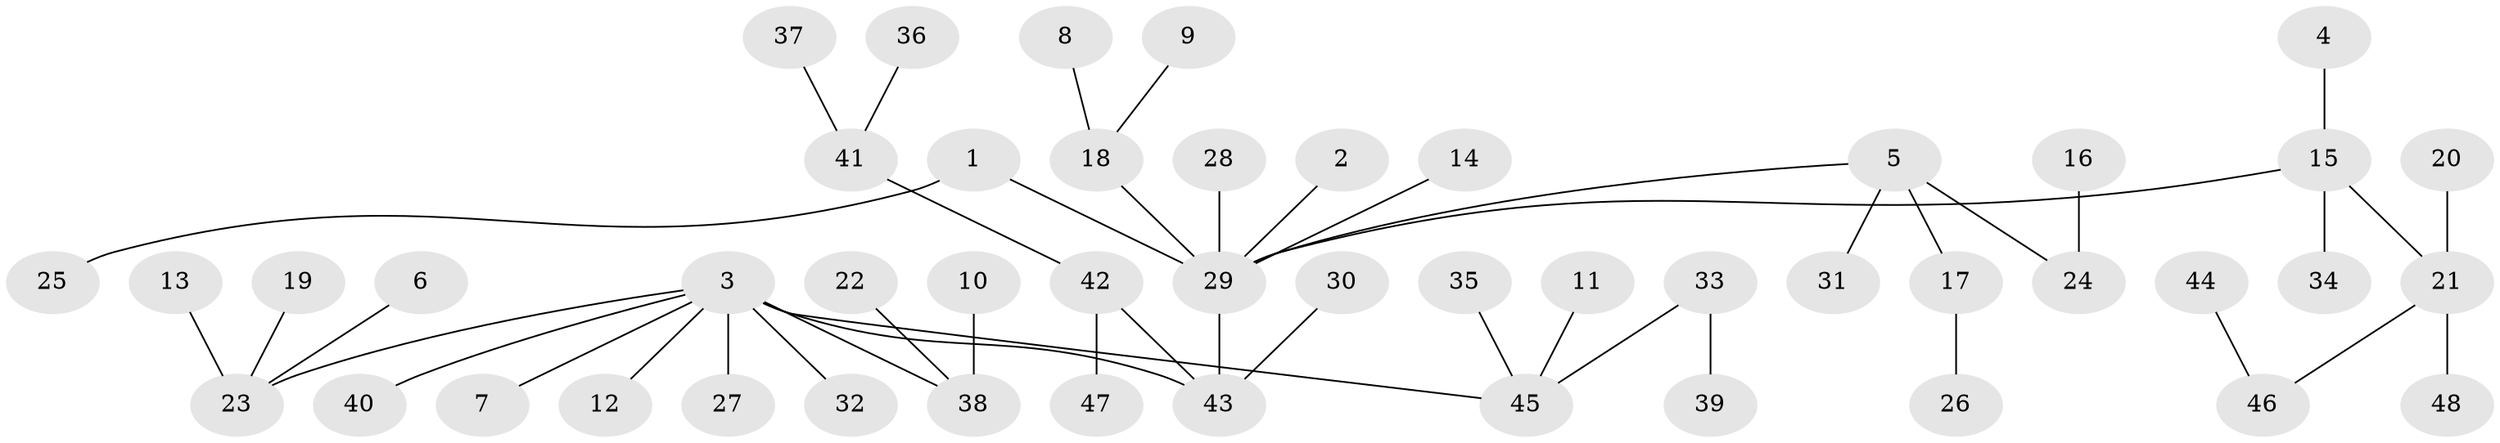 // original degree distribution, {4: 0.07368421052631578, 7: 0.010526315789473684, 5: 0.05263157894736842, 3: 0.10526315789473684, 9: 0.010526315789473684, 2: 0.18947368421052632, 1: 0.5578947368421052}
// Generated by graph-tools (version 1.1) at 2025/26/03/09/25 03:26:26]
// undirected, 48 vertices, 47 edges
graph export_dot {
graph [start="1"]
  node [color=gray90,style=filled];
  1;
  2;
  3;
  4;
  5;
  6;
  7;
  8;
  9;
  10;
  11;
  12;
  13;
  14;
  15;
  16;
  17;
  18;
  19;
  20;
  21;
  22;
  23;
  24;
  25;
  26;
  27;
  28;
  29;
  30;
  31;
  32;
  33;
  34;
  35;
  36;
  37;
  38;
  39;
  40;
  41;
  42;
  43;
  44;
  45;
  46;
  47;
  48;
  1 -- 25 [weight=1.0];
  1 -- 29 [weight=1.0];
  2 -- 29 [weight=1.0];
  3 -- 7 [weight=1.0];
  3 -- 12 [weight=1.0];
  3 -- 23 [weight=1.0];
  3 -- 27 [weight=1.0];
  3 -- 32 [weight=1.0];
  3 -- 38 [weight=1.0];
  3 -- 40 [weight=1.0];
  3 -- 43 [weight=1.0];
  3 -- 45 [weight=1.0];
  4 -- 15 [weight=1.0];
  5 -- 17 [weight=1.0];
  5 -- 24 [weight=1.0];
  5 -- 29 [weight=1.0];
  5 -- 31 [weight=1.0];
  6 -- 23 [weight=1.0];
  8 -- 18 [weight=1.0];
  9 -- 18 [weight=1.0];
  10 -- 38 [weight=1.0];
  11 -- 45 [weight=1.0];
  13 -- 23 [weight=1.0];
  14 -- 29 [weight=1.0];
  15 -- 21 [weight=1.0];
  15 -- 29 [weight=1.0];
  15 -- 34 [weight=1.0];
  16 -- 24 [weight=1.0];
  17 -- 26 [weight=1.0];
  18 -- 29 [weight=1.0];
  19 -- 23 [weight=1.0];
  20 -- 21 [weight=1.0];
  21 -- 46 [weight=1.0];
  21 -- 48 [weight=1.0];
  22 -- 38 [weight=1.0];
  28 -- 29 [weight=1.0];
  29 -- 43 [weight=1.0];
  30 -- 43 [weight=1.0];
  33 -- 39 [weight=1.0];
  33 -- 45 [weight=1.0];
  35 -- 45 [weight=1.0];
  36 -- 41 [weight=1.0];
  37 -- 41 [weight=1.0];
  41 -- 42 [weight=1.0];
  42 -- 43 [weight=1.0];
  42 -- 47 [weight=1.0];
  44 -- 46 [weight=1.0];
}
